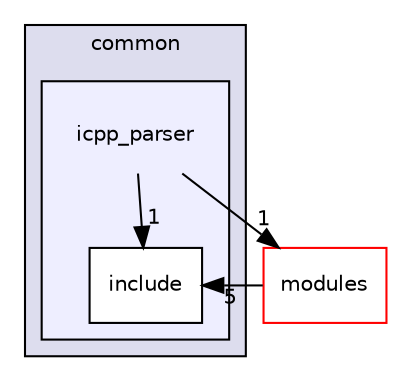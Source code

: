 digraph "icpp_parser" {
  compound=true
  node [ fontsize="10", fontname="Helvetica"];
  edge [ labelfontsize="10", labelfontname="Helvetica"];
  subgraph clusterdir_a4dd272aad19606621d5cdd3bcc68a0e {
    graph [ bgcolor="#ddddee", pencolor="black", label="common" fontname="Helvetica", fontsize="10", URL="dir_a4dd272aad19606621d5cdd3bcc68a0e.html"]
  subgraph clusterdir_9a09475e64ca178f832d9cd2d32ea8b5 {
    graph [ bgcolor="#eeeeff", pencolor="black", label="" URL="dir_9a09475e64ca178f832d9cd2d32ea8b5.html"];
    dir_9a09475e64ca178f832d9cd2d32ea8b5 [shape=plaintext label="icpp_parser"];
    dir_fae64016134ea9038017243b29dce193 [shape=box label="include" color="black" fillcolor="white" style="filled" URL="dir_fae64016134ea9038017243b29dce193.html"];
  }
  }
  dir_7e2560d9caf2b698f36b0974bab08bcc [shape=box label="modules" fillcolor="white" style="filled" color="red" URL="dir_7e2560d9caf2b698f36b0974bab08bcc.html"];
  dir_9a09475e64ca178f832d9cd2d32ea8b5->dir_7e2560d9caf2b698f36b0974bab08bcc [headlabel="1", labeldistance=1.5 headhref="dir_000012_000001.html"];
  dir_9a09475e64ca178f832d9cd2d32ea8b5->dir_fae64016134ea9038017243b29dce193 [headlabel="1", labeldistance=1.5 headhref="dir_000012_000013.html"];
  dir_7e2560d9caf2b698f36b0974bab08bcc->dir_fae64016134ea9038017243b29dce193 [headlabel="5", labeldistance=1.5 headhref="dir_000001_000013.html"];
}
